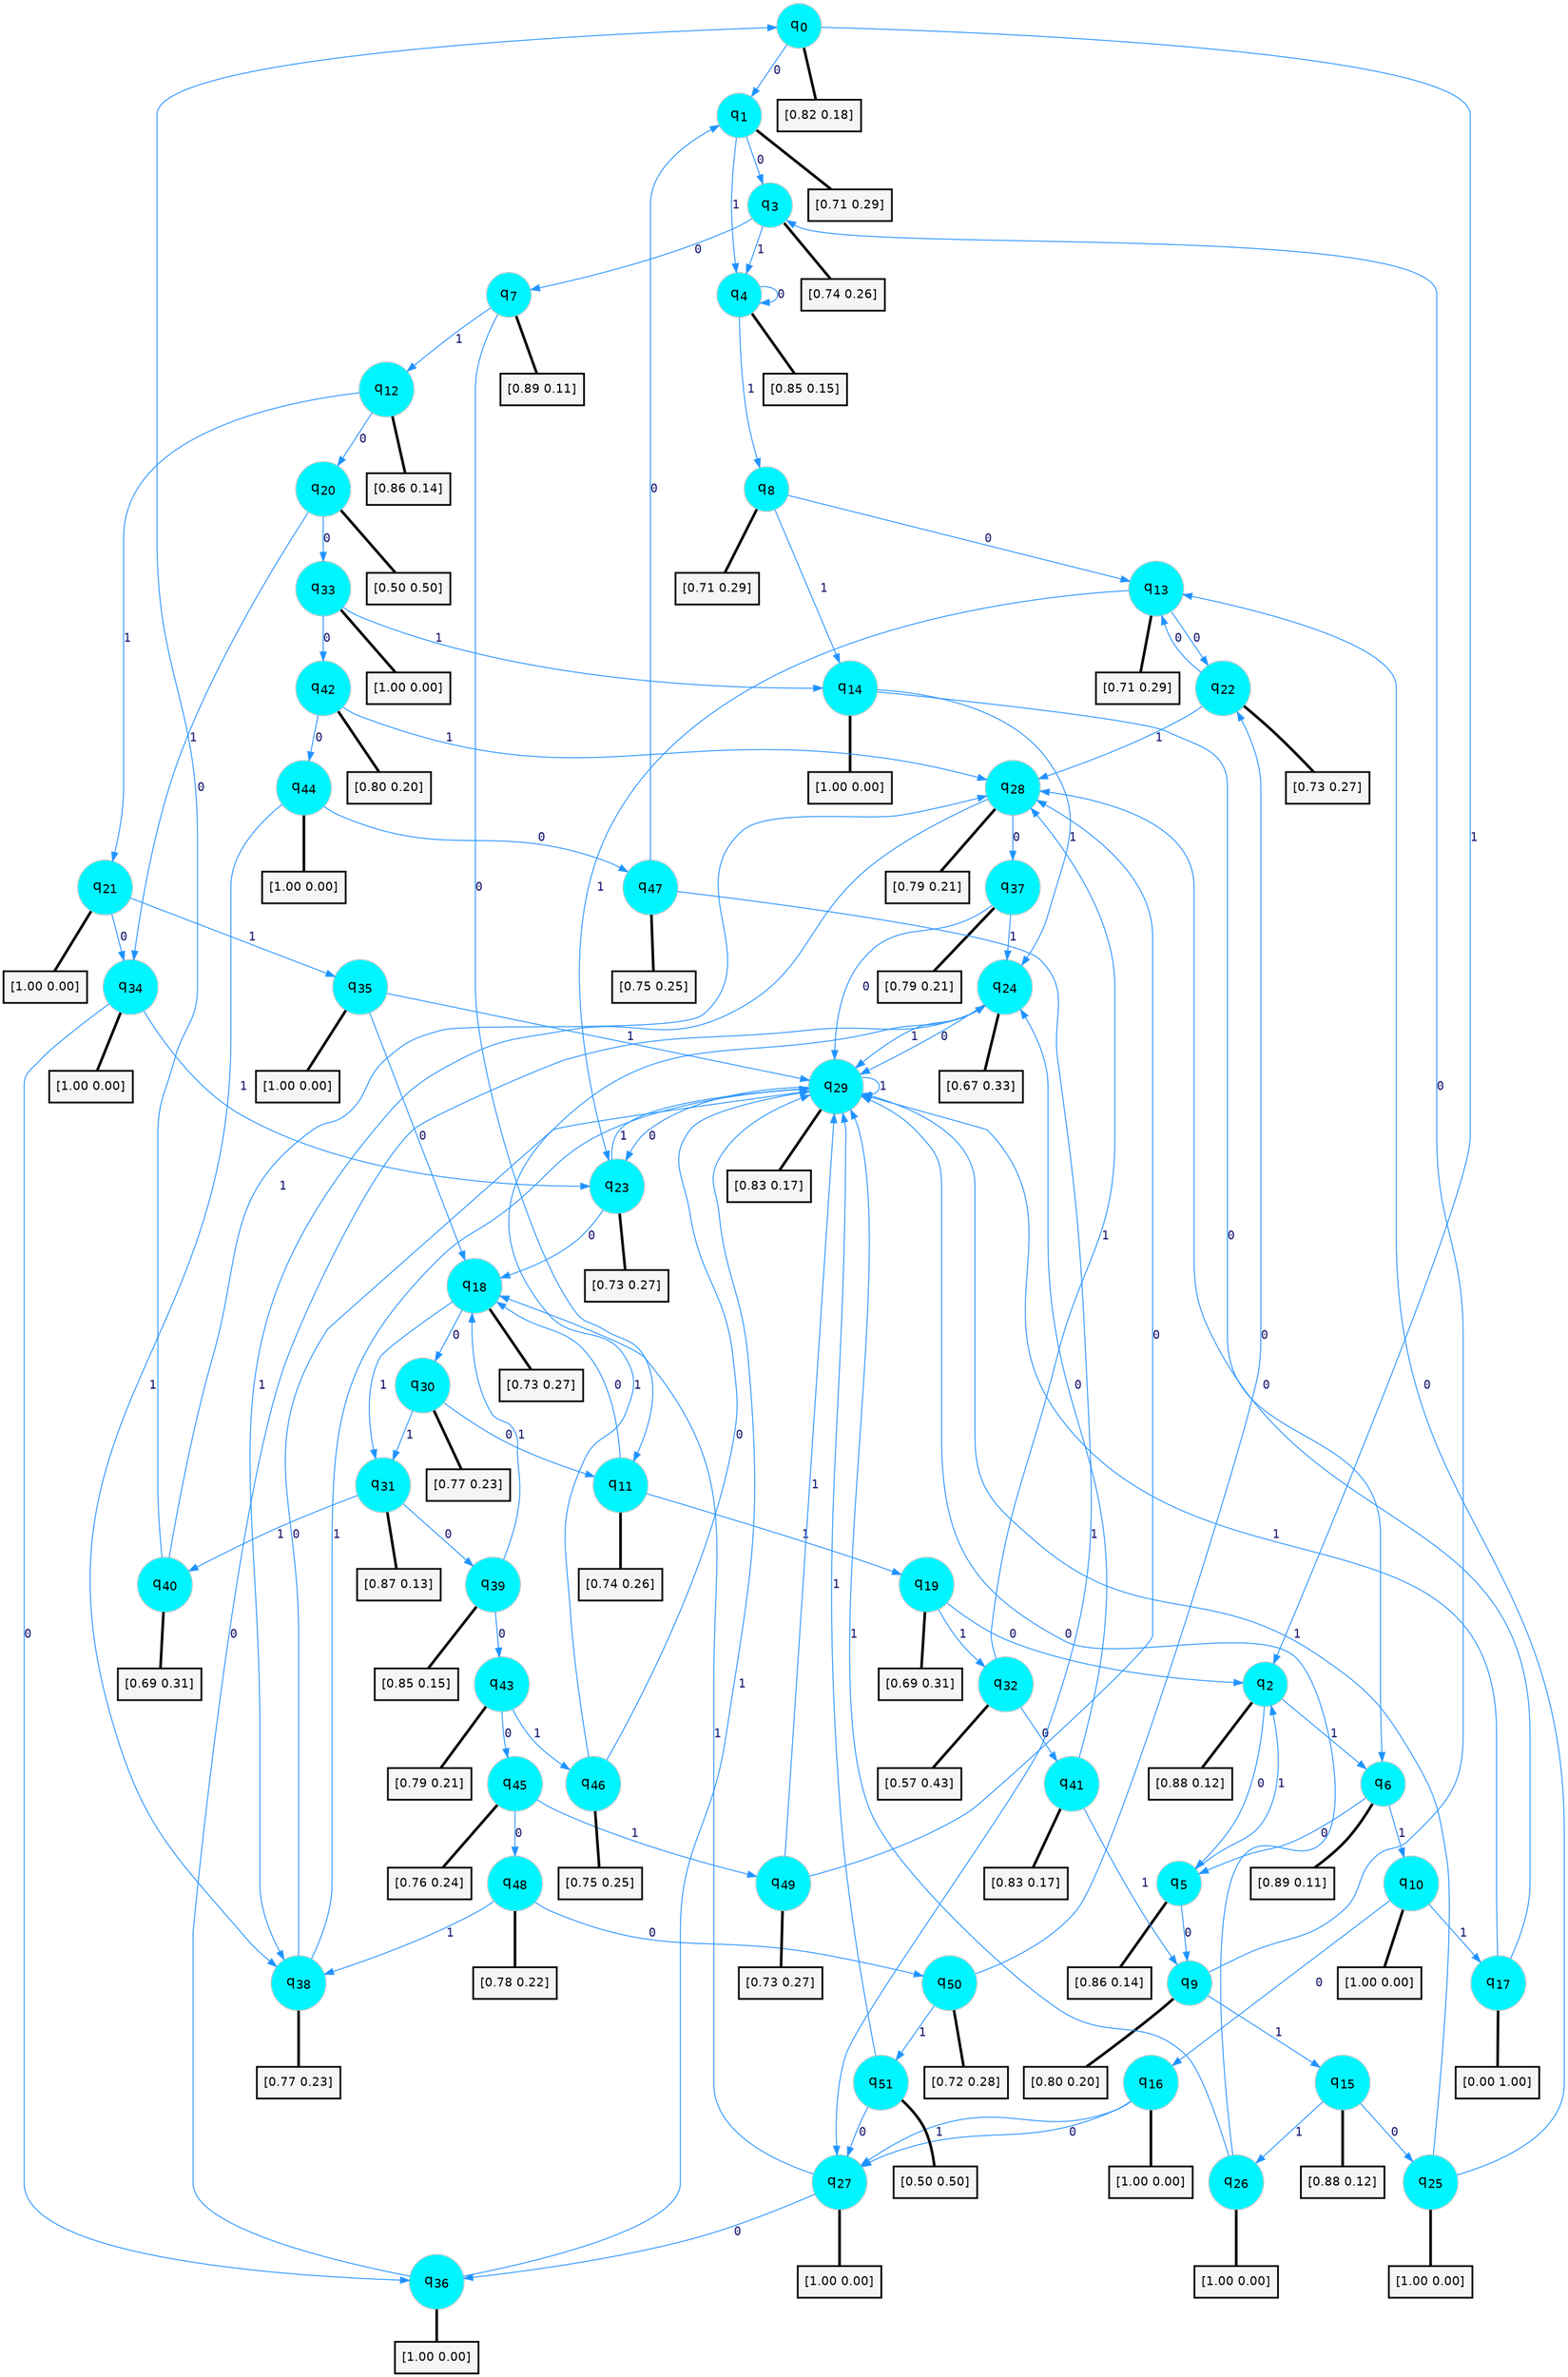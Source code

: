 digraph G {
graph [
bgcolor=transparent, dpi=300, rankdir=TD, size="40,25"];
node [
color=gray, fillcolor=turquoise1, fontcolor=black, fontname=Helvetica, fontsize=16, fontweight=bold, shape=circle, style=filled];
edge [
arrowsize=1, color=dodgerblue1, fontcolor=midnightblue, fontname=courier, fontweight=bold, penwidth=1, style=solid, weight=20];
0[label=<q<SUB>0</SUB>>];
1[label=<q<SUB>1</SUB>>];
2[label=<q<SUB>2</SUB>>];
3[label=<q<SUB>3</SUB>>];
4[label=<q<SUB>4</SUB>>];
5[label=<q<SUB>5</SUB>>];
6[label=<q<SUB>6</SUB>>];
7[label=<q<SUB>7</SUB>>];
8[label=<q<SUB>8</SUB>>];
9[label=<q<SUB>9</SUB>>];
10[label=<q<SUB>10</SUB>>];
11[label=<q<SUB>11</SUB>>];
12[label=<q<SUB>12</SUB>>];
13[label=<q<SUB>13</SUB>>];
14[label=<q<SUB>14</SUB>>];
15[label=<q<SUB>15</SUB>>];
16[label=<q<SUB>16</SUB>>];
17[label=<q<SUB>17</SUB>>];
18[label=<q<SUB>18</SUB>>];
19[label=<q<SUB>19</SUB>>];
20[label=<q<SUB>20</SUB>>];
21[label=<q<SUB>21</SUB>>];
22[label=<q<SUB>22</SUB>>];
23[label=<q<SUB>23</SUB>>];
24[label=<q<SUB>24</SUB>>];
25[label=<q<SUB>25</SUB>>];
26[label=<q<SUB>26</SUB>>];
27[label=<q<SUB>27</SUB>>];
28[label=<q<SUB>28</SUB>>];
29[label=<q<SUB>29</SUB>>];
30[label=<q<SUB>30</SUB>>];
31[label=<q<SUB>31</SUB>>];
32[label=<q<SUB>32</SUB>>];
33[label=<q<SUB>33</SUB>>];
34[label=<q<SUB>34</SUB>>];
35[label=<q<SUB>35</SUB>>];
36[label=<q<SUB>36</SUB>>];
37[label=<q<SUB>37</SUB>>];
38[label=<q<SUB>38</SUB>>];
39[label=<q<SUB>39</SUB>>];
40[label=<q<SUB>40</SUB>>];
41[label=<q<SUB>41</SUB>>];
42[label=<q<SUB>42</SUB>>];
43[label=<q<SUB>43</SUB>>];
44[label=<q<SUB>44</SUB>>];
45[label=<q<SUB>45</SUB>>];
46[label=<q<SUB>46</SUB>>];
47[label=<q<SUB>47</SUB>>];
48[label=<q<SUB>48</SUB>>];
49[label=<q<SUB>49</SUB>>];
50[label=<q<SUB>50</SUB>>];
51[label=<q<SUB>51</SUB>>];
52[label="[0.82 0.18]", shape=box,fontcolor=black, fontname=Helvetica, fontsize=14, penwidth=2, fillcolor=whitesmoke,color=black];
53[label="[0.71 0.29]", shape=box,fontcolor=black, fontname=Helvetica, fontsize=14, penwidth=2, fillcolor=whitesmoke,color=black];
54[label="[0.88 0.12]", shape=box,fontcolor=black, fontname=Helvetica, fontsize=14, penwidth=2, fillcolor=whitesmoke,color=black];
55[label="[0.74 0.26]", shape=box,fontcolor=black, fontname=Helvetica, fontsize=14, penwidth=2, fillcolor=whitesmoke,color=black];
56[label="[0.85 0.15]", shape=box,fontcolor=black, fontname=Helvetica, fontsize=14, penwidth=2, fillcolor=whitesmoke,color=black];
57[label="[0.86 0.14]", shape=box,fontcolor=black, fontname=Helvetica, fontsize=14, penwidth=2, fillcolor=whitesmoke,color=black];
58[label="[0.89 0.11]", shape=box,fontcolor=black, fontname=Helvetica, fontsize=14, penwidth=2, fillcolor=whitesmoke,color=black];
59[label="[0.89 0.11]", shape=box,fontcolor=black, fontname=Helvetica, fontsize=14, penwidth=2, fillcolor=whitesmoke,color=black];
60[label="[0.71 0.29]", shape=box,fontcolor=black, fontname=Helvetica, fontsize=14, penwidth=2, fillcolor=whitesmoke,color=black];
61[label="[0.80 0.20]", shape=box,fontcolor=black, fontname=Helvetica, fontsize=14, penwidth=2, fillcolor=whitesmoke,color=black];
62[label="[1.00 0.00]", shape=box,fontcolor=black, fontname=Helvetica, fontsize=14, penwidth=2, fillcolor=whitesmoke,color=black];
63[label="[0.74 0.26]", shape=box,fontcolor=black, fontname=Helvetica, fontsize=14, penwidth=2, fillcolor=whitesmoke,color=black];
64[label="[0.86 0.14]", shape=box,fontcolor=black, fontname=Helvetica, fontsize=14, penwidth=2, fillcolor=whitesmoke,color=black];
65[label="[0.71 0.29]", shape=box,fontcolor=black, fontname=Helvetica, fontsize=14, penwidth=2, fillcolor=whitesmoke,color=black];
66[label="[1.00 0.00]", shape=box,fontcolor=black, fontname=Helvetica, fontsize=14, penwidth=2, fillcolor=whitesmoke,color=black];
67[label="[0.88 0.12]", shape=box,fontcolor=black, fontname=Helvetica, fontsize=14, penwidth=2, fillcolor=whitesmoke,color=black];
68[label="[1.00 0.00]", shape=box,fontcolor=black, fontname=Helvetica, fontsize=14, penwidth=2, fillcolor=whitesmoke,color=black];
69[label="[0.00 1.00]", shape=box,fontcolor=black, fontname=Helvetica, fontsize=14, penwidth=2, fillcolor=whitesmoke,color=black];
70[label="[0.73 0.27]", shape=box,fontcolor=black, fontname=Helvetica, fontsize=14, penwidth=2, fillcolor=whitesmoke,color=black];
71[label="[0.69 0.31]", shape=box,fontcolor=black, fontname=Helvetica, fontsize=14, penwidth=2, fillcolor=whitesmoke,color=black];
72[label="[0.50 0.50]", shape=box,fontcolor=black, fontname=Helvetica, fontsize=14, penwidth=2, fillcolor=whitesmoke,color=black];
73[label="[1.00 0.00]", shape=box,fontcolor=black, fontname=Helvetica, fontsize=14, penwidth=2, fillcolor=whitesmoke,color=black];
74[label="[0.73 0.27]", shape=box,fontcolor=black, fontname=Helvetica, fontsize=14, penwidth=2, fillcolor=whitesmoke,color=black];
75[label="[0.73 0.27]", shape=box,fontcolor=black, fontname=Helvetica, fontsize=14, penwidth=2, fillcolor=whitesmoke,color=black];
76[label="[0.67 0.33]", shape=box,fontcolor=black, fontname=Helvetica, fontsize=14, penwidth=2, fillcolor=whitesmoke,color=black];
77[label="[1.00 0.00]", shape=box,fontcolor=black, fontname=Helvetica, fontsize=14, penwidth=2, fillcolor=whitesmoke,color=black];
78[label="[1.00 0.00]", shape=box,fontcolor=black, fontname=Helvetica, fontsize=14, penwidth=2, fillcolor=whitesmoke,color=black];
79[label="[1.00 0.00]", shape=box,fontcolor=black, fontname=Helvetica, fontsize=14, penwidth=2, fillcolor=whitesmoke,color=black];
80[label="[0.79 0.21]", shape=box,fontcolor=black, fontname=Helvetica, fontsize=14, penwidth=2, fillcolor=whitesmoke,color=black];
81[label="[0.83 0.17]", shape=box,fontcolor=black, fontname=Helvetica, fontsize=14, penwidth=2, fillcolor=whitesmoke,color=black];
82[label="[0.77 0.23]", shape=box,fontcolor=black, fontname=Helvetica, fontsize=14, penwidth=2, fillcolor=whitesmoke,color=black];
83[label="[0.87 0.13]", shape=box,fontcolor=black, fontname=Helvetica, fontsize=14, penwidth=2, fillcolor=whitesmoke,color=black];
84[label="[0.57 0.43]", shape=box,fontcolor=black, fontname=Helvetica, fontsize=14, penwidth=2, fillcolor=whitesmoke,color=black];
85[label="[1.00 0.00]", shape=box,fontcolor=black, fontname=Helvetica, fontsize=14, penwidth=2, fillcolor=whitesmoke,color=black];
86[label="[1.00 0.00]", shape=box,fontcolor=black, fontname=Helvetica, fontsize=14, penwidth=2, fillcolor=whitesmoke,color=black];
87[label="[1.00 0.00]", shape=box,fontcolor=black, fontname=Helvetica, fontsize=14, penwidth=2, fillcolor=whitesmoke,color=black];
88[label="[1.00 0.00]", shape=box,fontcolor=black, fontname=Helvetica, fontsize=14, penwidth=2, fillcolor=whitesmoke,color=black];
89[label="[0.79 0.21]", shape=box,fontcolor=black, fontname=Helvetica, fontsize=14, penwidth=2, fillcolor=whitesmoke,color=black];
90[label="[0.77 0.23]", shape=box,fontcolor=black, fontname=Helvetica, fontsize=14, penwidth=2, fillcolor=whitesmoke,color=black];
91[label="[0.85 0.15]", shape=box,fontcolor=black, fontname=Helvetica, fontsize=14, penwidth=2, fillcolor=whitesmoke,color=black];
92[label="[0.69 0.31]", shape=box,fontcolor=black, fontname=Helvetica, fontsize=14, penwidth=2, fillcolor=whitesmoke,color=black];
93[label="[0.83 0.17]", shape=box,fontcolor=black, fontname=Helvetica, fontsize=14, penwidth=2, fillcolor=whitesmoke,color=black];
94[label="[0.80 0.20]", shape=box,fontcolor=black, fontname=Helvetica, fontsize=14, penwidth=2, fillcolor=whitesmoke,color=black];
95[label="[0.79 0.21]", shape=box,fontcolor=black, fontname=Helvetica, fontsize=14, penwidth=2, fillcolor=whitesmoke,color=black];
96[label="[1.00 0.00]", shape=box,fontcolor=black, fontname=Helvetica, fontsize=14, penwidth=2, fillcolor=whitesmoke,color=black];
97[label="[0.76 0.24]", shape=box,fontcolor=black, fontname=Helvetica, fontsize=14, penwidth=2, fillcolor=whitesmoke,color=black];
98[label="[0.75 0.25]", shape=box,fontcolor=black, fontname=Helvetica, fontsize=14, penwidth=2, fillcolor=whitesmoke,color=black];
99[label="[0.75 0.25]", shape=box,fontcolor=black, fontname=Helvetica, fontsize=14, penwidth=2, fillcolor=whitesmoke,color=black];
100[label="[0.78 0.22]", shape=box,fontcolor=black, fontname=Helvetica, fontsize=14, penwidth=2, fillcolor=whitesmoke,color=black];
101[label="[0.73 0.27]", shape=box,fontcolor=black, fontname=Helvetica, fontsize=14, penwidth=2, fillcolor=whitesmoke,color=black];
102[label="[0.72 0.28]", shape=box,fontcolor=black, fontname=Helvetica, fontsize=14, penwidth=2, fillcolor=whitesmoke,color=black];
103[label="[0.50 0.50]", shape=box,fontcolor=black, fontname=Helvetica, fontsize=14, penwidth=2, fillcolor=whitesmoke,color=black];
0->1 [label=0];
0->2 [label=1];
0->52 [arrowhead=none, penwidth=3,color=black];
1->3 [label=0];
1->4 [label=1];
1->53 [arrowhead=none, penwidth=3,color=black];
2->5 [label=0];
2->6 [label=1];
2->54 [arrowhead=none, penwidth=3,color=black];
3->7 [label=0];
3->4 [label=1];
3->55 [arrowhead=none, penwidth=3,color=black];
4->4 [label=0];
4->8 [label=1];
4->56 [arrowhead=none, penwidth=3,color=black];
5->9 [label=0];
5->2 [label=1];
5->57 [arrowhead=none, penwidth=3,color=black];
6->5 [label=0];
6->10 [label=1];
6->58 [arrowhead=none, penwidth=3,color=black];
7->11 [label=0];
7->12 [label=1];
7->59 [arrowhead=none, penwidth=3,color=black];
8->13 [label=0];
8->14 [label=1];
8->60 [arrowhead=none, penwidth=3,color=black];
9->3 [label=0];
9->15 [label=1];
9->61 [arrowhead=none, penwidth=3,color=black];
10->16 [label=0];
10->17 [label=1];
10->62 [arrowhead=none, penwidth=3,color=black];
11->18 [label=0];
11->19 [label=1];
11->63 [arrowhead=none, penwidth=3,color=black];
12->20 [label=0];
12->21 [label=1];
12->64 [arrowhead=none, penwidth=3,color=black];
13->22 [label=0];
13->23 [label=1];
13->65 [arrowhead=none, penwidth=3,color=black];
14->6 [label=0];
14->24 [label=1];
14->66 [arrowhead=none, penwidth=3,color=black];
15->25 [label=0];
15->26 [label=1];
15->67 [arrowhead=none, penwidth=3,color=black];
16->27 [label=0];
16->27 [label=1];
16->68 [arrowhead=none, penwidth=3,color=black];
17->28 [label=0];
17->29 [label=1];
17->69 [arrowhead=none, penwidth=3,color=black];
18->30 [label=0];
18->31 [label=1];
18->70 [arrowhead=none, penwidth=3,color=black];
19->2 [label=0];
19->32 [label=1];
19->71 [arrowhead=none, penwidth=3,color=black];
20->33 [label=0];
20->34 [label=1];
20->72 [arrowhead=none, penwidth=3,color=black];
21->34 [label=0];
21->35 [label=1];
21->73 [arrowhead=none, penwidth=3,color=black];
22->13 [label=0];
22->28 [label=1];
22->74 [arrowhead=none, penwidth=3,color=black];
23->18 [label=0];
23->29 [label=1];
23->75 [arrowhead=none, penwidth=3,color=black];
24->29 [label=0];
24->29 [label=1];
24->76 [arrowhead=none, penwidth=3,color=black];
25->13 [label=0];
25->29 [label=1];
25->77 [arrowhead=none, penwidth=3,color=black];
26->29 [label=0];
26->29 [label=1];
26->78 [arrowhead=none, penwidth=3,color=black];
27->36 [label=0];
27->18 [label=1];
27->79 [arrowhead=none, penwidth=3,color=black];
28->37 [label=0];
28->38 [label=1];
28->80 [arrowhead=none, penwidth=3,color=black];
29->23 [label=0];
29->29 [label=1];
29->81 [arrowhead=none, penwidth=3,color=black];
30->11 [label=0];
30->31 [label=1];
30->82 [arrowhead=none, penwidth=3,color=black];
31->39 [label=0];
31->40 [label=1];
31->83 [arrowhead=none, penwidth=3,color=black];
32->41 [label=0];
32->28 [label=1];
32->84 [arrowhead=none, penwidth=3,color=black];
33->42 [label=0];
33->14 [label=1];
33->85 [arrowhead=none, penwidth=3,color=black];
34->36 [label=0];
34->23 [label=1];
34->86 [arrowhead=none, penwidth=3,color=black];
35->18 [label=0];
35->29 [label=1];
35->87 [arrowhead=none, penwidth=3,color=black];
36->24 [label=0];
36->29 [label=1];
36->88 [arrowhead=none, penwidth=3,color=black];
37->29 [label=0];
37->24 [label=1];
37->89 [arrowhead=none, penwidth=3,color=black];
38->29 [label=0];
38->29 [label=1];
38->90 [arrowhead=none, penwidth=3,color=black];
39->43 [label=0];
39->18 [label=1];
39->91 [arrowhead=none, penwidth=3,color=black];
40->0 [label=0];
40->28 [label=1];
40->92 [arrowhead=none, penwidth=3,color=black];
41->24 [label=0];
41->9 [label=1];
41->93 [arrowhead=none, penwidth=3,color=black];
42->44 [label=0];
42->28 [label=1];
42->94 [arrowhead=none, penwidth=3,color=black];
43->45 [label=0];
43->46 [label=1];
43->95 [arrowhead=none, penwidth=3,color=black];
44->47 [label=0];
44->38 [label=1];
44->96 [arrowhead=none, penwidth=3,color=black];
45->48 [label=0];
45->49 [label=1];
45->97 [arrowhead=none, penwidth=3,color=black];
46->29 [label=0];
46->24 [label=1];
46->98 [arrowhead=none, penwidth=3,color=black];
47->1 [label=0];
47->27 [label=1];
47->99 [arrowhead=none, penwidth=3,color=black];
48->50 [label=0];
48->38 [label=1];
48->100 [arrowhead=none, penwidth=3,color=black];
49->28 [label=0];
49->29 [label=1];
49->101 [arrowhead=none, penwidth=3,color=black];
50->22 [label=0];
50->51 [label=1];
50->102 [arrowhead=none, penwidth=3,color=black];
51->27 [label=0];
51->29 [label=1];
51->103 [arrowhead=none, penwidth=3,color=black];
}
